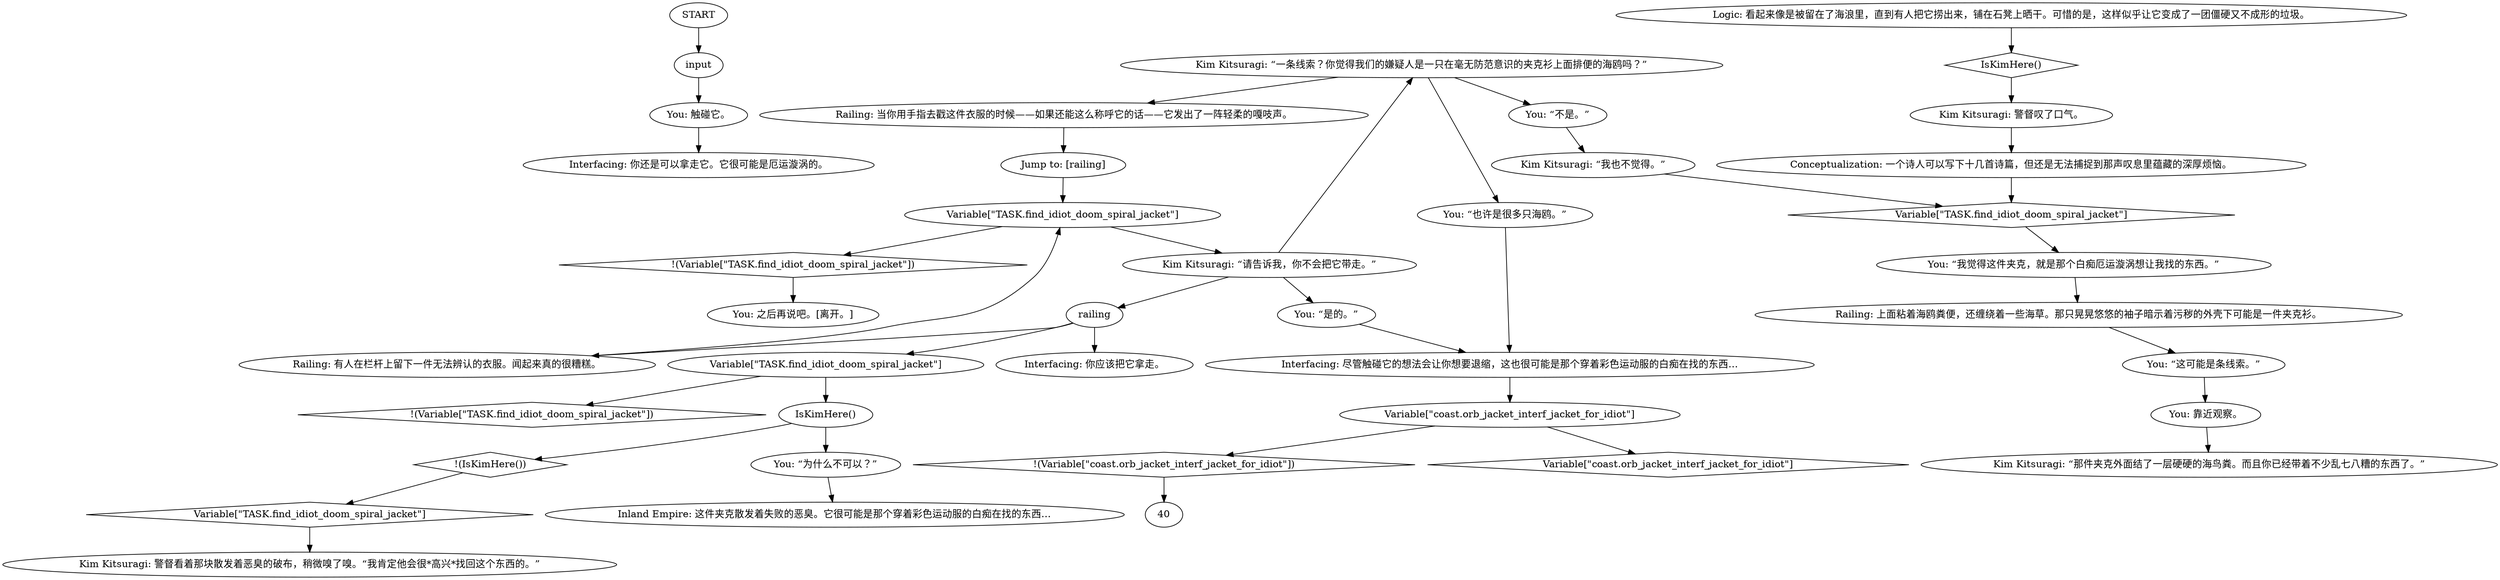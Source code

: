 # BOARDWALK / RAILING
# You've discovered Idiot Doom Spiral's missing jacket.
# ==================================================
digraph G {
	  0 [label="START"];
	  1 [label="input"];
	  2 [label="Conceptualization: 一个诗人可以写下十几首诗篇，但还是无法捕捉到那声叹息里蕴藏的深厚烦恼。"];
	  3 [label="You: “也许是很多只海鸥。”"];
	  4 [label="Jump to: [railing]"];
	  5 [label="You: “不是。”"];
	  6 [label="Kim Kitsuragi: “我也不觉得。”"];
	  7 [label="Variable[\"coast.orb_jacket_interf_jacket_for_idiot\"]"];
	  8 [label="Variable[\"coast.orb_jacket_interf_jacket_for_idiot\"]", shape=diamond];
	  9 [label="!(Variable[\"coast.orb_jacket_interf_jacket_for_idiot\"])", shape=diamond];
	  10 [label="Logic: 看起来像是被留在了海浪里，直到有人把它捞出来，铺在石凳上晒干。可惜的是，这样似乎让它变成了一团僵硬又不成形的垃圾。"];
	  11 [label="You: “这可能是条线索。”"];
	  12 [label="Kim Kitsuragi: “一条线索？你觉得我们的嫌疑人是一只在毫无防范意识的夹克衫上面排便的海鸥吗？”"];
	  13 [label="You: 靠近观察。"];
	  14 [label="Railing: 有人在栏杆上留下一件无法辨认的衣服。闻起来真的很糟糕。"];
	  15 [label="You: 触碰它。"];
	  16 [label="Interfacing: 你应该把它拿走。"];
	  17 [label="You: 之后再说吧。[离开。]"];
	  18 [label="Variable[\"TASK.find_idiot_doom_spiral_jacket\"]"];
	  19 [label="Variable[\"TASK.find_idiot_doom_spiral_jacket\"]", shape=diamond];
	  20 [label="!(Variable[\"TASK.find_idiot_doom_spiral_jacket\"])", shape=diamond];
	  21 [label="IsKimHere()"];
	  22 [label="IsKimHere()", shape=diamond];
	  23 [label="!(IsKimHere())", shape=diamond];
	  24 [label="You: “为什么不可以？”"];
	  25 [label="You: “是的。”"];
	  26 [label="Railing: 当你用手指去戳这件衣服的时候——如果还能这么称呼它的话——它发出了一阵轻柔的嘎吱声。"];
	  27 [label="Interfacing: 你还是可以拿走它。它很可能是厄运漩涡的。"];
	  28 [label="You: “我觉得这件夹克，就是那个白痴厄运漩涡想让我找的东西。”"];
	  29 [label="railing"];
	  30 [label="Variable[\"TASK.find_idiot_doom_spiral_jacket\"]"];
	  31 [label="Variable[\"TASK.find_idiot_doom_spiral_jacket\"]", shape=diamond];
	  32 [label="!(Variable[\"TASK.find_idiot_doom_spiral_jacket\"])", shape=diamond];
	  33 [label="Kim Kitsuragi: “请告诉我，你不会把它带走。”"];
	  34 [label="Kim Kitsuragi: 警督叹了口气。"];
	  35 [label="Interfacing: 尽管触碰它的想法会让你想要退缩，这也很可能是那个穿着彩色运动服的白痴在找的东西…"];
	  36 [label="Kim Kitsuragi: 警督看着那块散发着恶臭的破布，稍微嗅了嗅。“我肯定他会很*高兴*找回这个东西的。”"];
	  37 [label="Railing: 上面粘着海鸥粪便，还缠绕着一些海草。那只晃晃悠悠的袖子暗示着污秽的外壳下可能是一件夹克衫。"];
	  38 [label="Kim Kitsuragi: “那件夹克外面结了一层硬硬的海鸟粪。而且你已经带着不少乱七八糟的东西了。”"];
	  39 [label="Inland Empire: 这件夹克散发着失败的恶臭。它很可能是那个穿着彩色运动服的白痴在找的东西…"];
	  0 -> 1
	  1 -> 15
	  2 -> 31
	  3 -> 35
	  4 -> 30
	  5 -> 6
	  6 -> 31
	  7 -> 8
	  7 -> 9
	  9 -> 40
	  10 -> 22
	  11 -> 13
	  12 -> 26
	  12 -> 3
	  12 -> 5
	  13 -> 38
	  14 -> 30
	  15 -> 27
	  18 -> 20
	  18 -> 21
	  19 -> 36
	  21 -> 24
	  21 -> 23
	  22 -> 34
	  23 -> 19
	  24 -> 39
	  25 -> 35
	  26 -> 4
	  28 -> 37
	  29 -> 16
	  29 -> 18
	  29 -> 14
	  30 -> 32
	  30 -> 33
	  31 -> 28
	  32 -> 17
	  33 -> 25
	  33 -> 12
	  33 -> 29
	  34 -> 2
	  35 -> 7
	  37 -> 11
}

